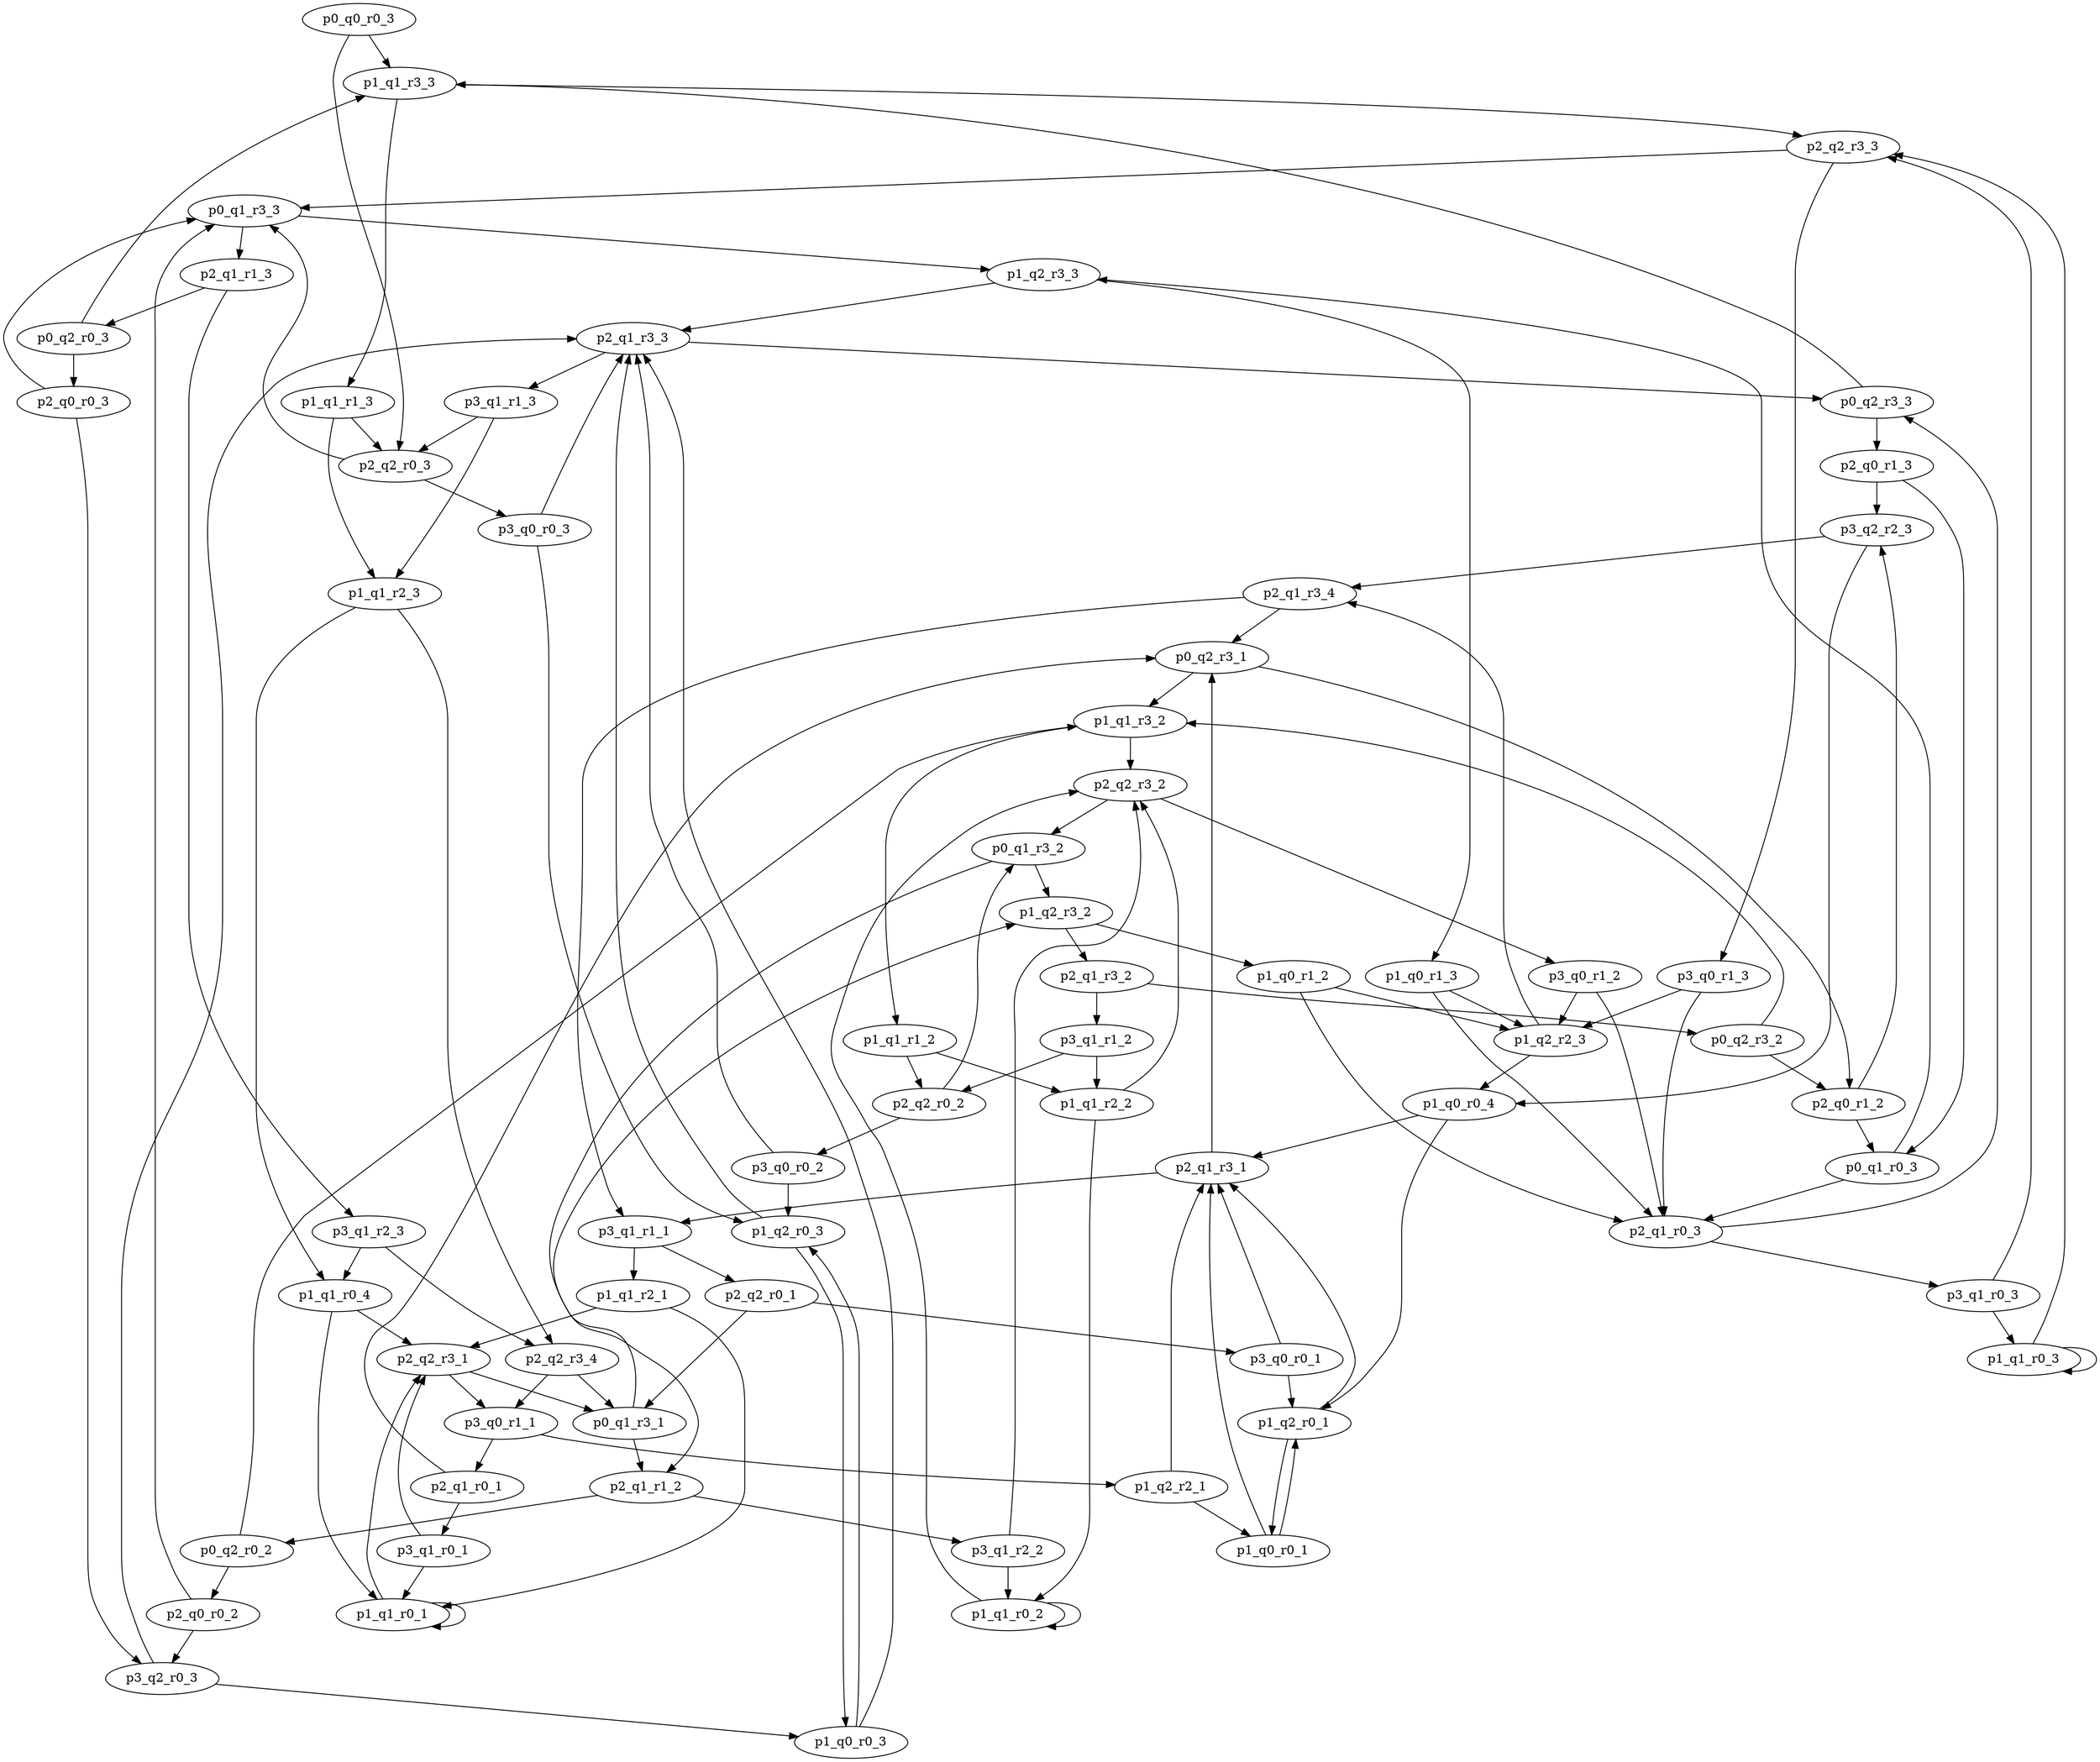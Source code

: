 digraph Test{
p0_q0_r0_3 -> p1_q1_r3_3; 
p0_q0_r0_3 -> p2_q2_r0_3; 
p1_q1_r3_3 -> p2_q2_r3_3; 
p1_q1_r3_3 -> p1_q1_r1_3; 
p2_q2_r0_3 -> p0_q1_r3_3; 
p2_q2_r0_3 -> p3_q0_r0_3; 
p2_q2_r3_3 -> p0_q1_r3_3; 
p2_q2_r3_3 -> p3_q0_r1_3; 
p1_q1_r1_3 -> p2_q2_r0_3; 
p1_q1_r1_3 -> p1_q1_r2_3; 
p0_q1_r3_3 -> p1_q2_r3_3; 
p0_q1_r3_3 -> p2_q1_r1_3; 
p3_q0_r0_3 -> p2_q1_r3_3; 
p3_q0_r0_3 -> p1_q2_r0_3; 
p3_q0_r1_3 -> p2_q1_r0_3; 
p3_q0_r1_3 -> p1_q2_r2_3; 
p1_q1_r2_3 -> p2_q2_r3_4; 
p1_q1_r2_3 -> p1_q1_r0_4; 
p1_q2_r3_3 -> p2_q1_r3_3; 
p1_q2_r3_3 -> p1_q0_r1_3; 
p2_q1_r1_3 -> p0_q2_r0_3; 
p2_q1_r1_3 -> p3_q1_r2_3; 
p2_q1_r3_3 -> p0_q2_r3_3; 
p2_q1_r3_3 -> p3_q1_r1_3; 
p1_q2_r0_3 -> p2_q1_r3_3; 
p1_q2_r0_3 -> p1_q0_r0_3; 
p2_q1_r0_3 -> p0_q2_r3_3; 
p2_q1_r0_3 -> p3_q1_r0_3; 
p1_q2_r2_3 -> p2_q1_r3_4; 
p1_q2_r2_3 -> p1_q0_r0_4; 
p2_q2_r3_4 -> p0_q1_r3_1; 
p2_q2_r3_4 -> p3_q0_r1_1; 
p1_q1_r0_4 -> p2_q2_r3_1; 
p1_q1_r0_4 -> p1_q1_r0_1; 
p1_q0_r1_3 -> p2_q1_r0_3; 
p1_q0_r1_3 -> p1_q2_r2_3; 
p0_q2_r0_3 -> p1_q1_r3_3; 
p0_q2_r0_3 -> p2_q0_r0_3; 
p3_q1_r2_3 -> p2_q2_r3_4; 
p3_q1_r2_3 -> p1_q1_r0_4; 
p0_q2_r3_3 -> p1_q1_r3_3; 
p0_q2_r3_3 -> p2_q0_r1_3; 
p3_q1_r1_3 -> p2_q2_r0_3; 
p3_q1_r1_3 -> p1_q1_r2_3; 
p1_q0_r0_3 -> p2_q1_r3_3; 
p1_q0_r0_3 -> p1_q2_r0_3; 
p3_q1_r0_3 -> p2_q2_r3_3; 
p3_q1_r0_3 -> p1_q1_r0_3; 
p2_q1_r3_4 -> p0_q2_r3_1; 
p2_q1_r3_4 -> p3_q1_r1_1; 
p1_q0_r0_4 -> p2_q1_r3_1; 
p1_q0_r0_4 -> p1_q2_r0_1; 
p0_q1_r3_1 -> p1_q2_r3_2; 
p0_q1_r3_1 -> p2_q1_r1_2; 
p3_q0_r1_1 -> p2_q1_r0_1; 
p3_q0_r1_1 -> p1_q2_r2_1; 
p2_q2_r3_1 -> p0_q1_r3_1; 
p2_q2_r3_1 -> p3_q0_r1_1; 
p1_q1_r0_1 -> p2_q2_r3_1; 
p1_q1_r0_1 -> p1_q1_r0_1; 
p2_q0_r0_3 -> p0_q1_r3_3; 
p2_q0_r0_3 -> p3_q2_r0_3; 
p2_q0_r1_3 -> p0_q1_r0_3; 
p2_q0_r1_3 -> p3_q2_r2_3; 
p1_q1_r0_3 -> p2_q2_r3_3; 
p1_q1_r0_3 -> p1_q1_r0_3; 
p0_q2_r3_1 -> p1_q1_r3_2; 
p0_q2_r3_1 -> p2_q0_r1_2; 
p3_q1_r1_1 -> p2_q2_r0_1; 
p3_q1_r1_1 -> p1_q1_r2_1; 
p2_q1_r3_1 -> p0_q2_r3_1; 
p2_q1_r3_1 -> p3_q1_r1_1; 
p1_q2_r0_1 -> p2_q1_r3_1; 
p1_q2_r0_1 -> p1_q0_r0_1; 
p1_q2_r3_2 -> p2_q1_r3_2; 
p1_q2_r3_2 -> p1_q0_r1_2; 
p2_q1_r1_2 -> p0_q2_r0_2; 
p2_q1_r1_2 -> p3_q1_r2_2; 
p2_q1_r0_1 -> p0_q2_r3_1; 
p2_q1_r0_1 -> p3_q1_r0_1; 
p1_q2_r2_1 -> p2_q1_r3_1; 
p1_q2_r2_1 -> p1_q0_r0_1; 
p3_q2_r0_3 -> p2_q1_r3_3; 
p3_q2_r0_3 -> p1_q0_r0_3; 
p0_q1_r0_3 -> p1_q2_r3_3; 
p0_q1_r0_3 -> p2_q1_r0_3; 
p3_q2_r2_3 -> p2_q1_r3_4; 
p3_q2_r2_3 -> p1_q0_r0_4; 
p1_q1_r3_2 -> p2_q2_r3_2; 
p1_q1_r3_2 -> p1_q1_r1_2; 
p2_q0_r1_2 -> p0_q1_r0_3; 
p2_q0_r1_2 -> p3_q2_r2_3; 
p2_q2_r0_1 -> p0_q1_r3_1; 
p2_q2_r0_1 -> p3_q0_r0_1; 
p1_q1_r2_1 -> p2_q2_r3_1; 
p1_q1_r2_1 -> p1_q1_r0_1; 
p1_q0_r0_1 -> p2_q1_r3_1; 
p1_q0_r0_1 -> p1_q2_r0_1; 
p2_q1_r3_2 -> p0_q2_r3_2; 
p2_q1_r3_2 -> p3_q1_r1_2; 
p1_q0_r1_2 -> p2_q1_r0_3; 
p1_q0_r1_2 -> p1_q2_r2_3; 
p0_q2_r0_2 -> p1_q1_r3_2; 
p0_q2_r0_2 -> p2_q0_r0_2; 
p3_q1_r2_2 -> p2_q2_r3_2; 
p3_q1_r2_2 -> p1_q1_r0_2; 
p3_q1_r0_1 -> p2_q2_r3_1; 
p3_q1_r0_1 -> p1_q1_r0_1; 
p2_q2_r3_2 -> p0_q1_r3_2; 
p2_q2_r3_2 -> p3_q0_r1_2; 
p1_q1_r1_2 -> p2_q2_r0_2; 
p1_q1_r1_2 -> p1_q1_r2_2; 
p3_q0_r0_1 -> p2_q1_r3_1; 
p3_q0_r0_1 -> p1_q2_r0_1; 
p0_q2_r3_2 -> p1_q1_r3_2; 
p0_q2_r3_2 -> p2_q0_r1_2; 
p3_q1_r1_2 -> p2_q2_r0_2; 
p3_q1_r1_2 -> p1_q1_r2_2; 
p2_q0_r0_2 -> p0_q1_r3_3; 
p2_q0_r0_2 -> p3_q2_r0_3; 
p1_q1_r0_2 -> p2_q2_r3_2; 
p1_q1_r0_2 -> p1_q1_r0_2; 
p0_q1_r3_2 -> p1_q2_r3_2; 
p0_q1_r3_2 -> p2_q1_r1_2; 
p3_q0_r1_2 -> p2_q1_r0_3; 
p3_q0_r1_2 -> p1_q2_r2_3; 
p2_q2_r0_2 -> p0_q1_r3_2; 
p2_q2_r0_2 -> p3_q0_r0_2; 
p1_q1_r2_2 -> p2_q2_r3_2; 
p1_q1_r2_2 -> p1_q1_r0_2; 
p3_q0_r0_2 -> p2_q1_r3_3; 
p3_q0_r0_2 -> p1_q2_r0_3; 
}